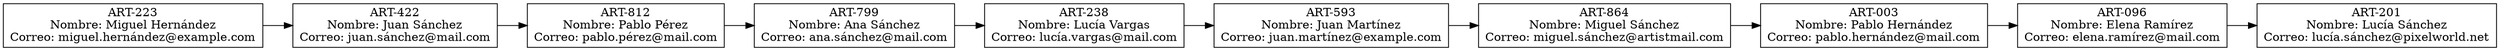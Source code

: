 digraph G {
    charset="utf-8"
    rankdir=LR;
    node[shape=record, height=.1]
    nodo1[label="ART-223\nNombre: Miguel Hernández\nCorreo: miguel.hernández@example.com"];
    nodo2[label="ART-422\nNombre: Juan Sánchez\nCorreo: juan.sánchez@mail.com"];
    nodo3[label="ART-812\nNombre: Pablo Pérez\nCorreo: pablo.pérez@mail.com"];
    nodo4[label="ART-799\nNombre: Ana Sánchez\nCorreo: ana.sánchez@mail.com"];
    nodo5[label="ART-238\nNombre: Lucía Vargas\nCorreo: lucía.vargas@mail.com"];
    nodo6[label="ART-593\nNombre: Juan Martínez\nCorreo: juan.martínez@example.com"];
    nodo7[label="ART-864\nNombre: Miguel Sánchez\nCorreo: miguel.sánchez@artistmail.com"];
    nodo8[label="ART-003\nNombre: Pablo Hernández\nCorreo: pablo.hernández@mail.com"];
    nodo9[label="ART-096\nNombre: Elena Ramírez\nCorreo: elena.ramírez@mail.com"];
    nodo10[label="ART-201\nNombre: Lucía Sánchez\nCorreo: lucía.sánchez@pixelworld.net"];
    nodo1 -> nodo2;
    nodo2 -> nodo3;
    nodo3 -> nodo4;
    nodo4 -> nodo5;
    nodo5 -> nodo6;
    nodo6 -> nodo7;
    nodo7 -> nodo8;
    nodo8 -> nodo9;
    nodo9 -> nodo10;
}